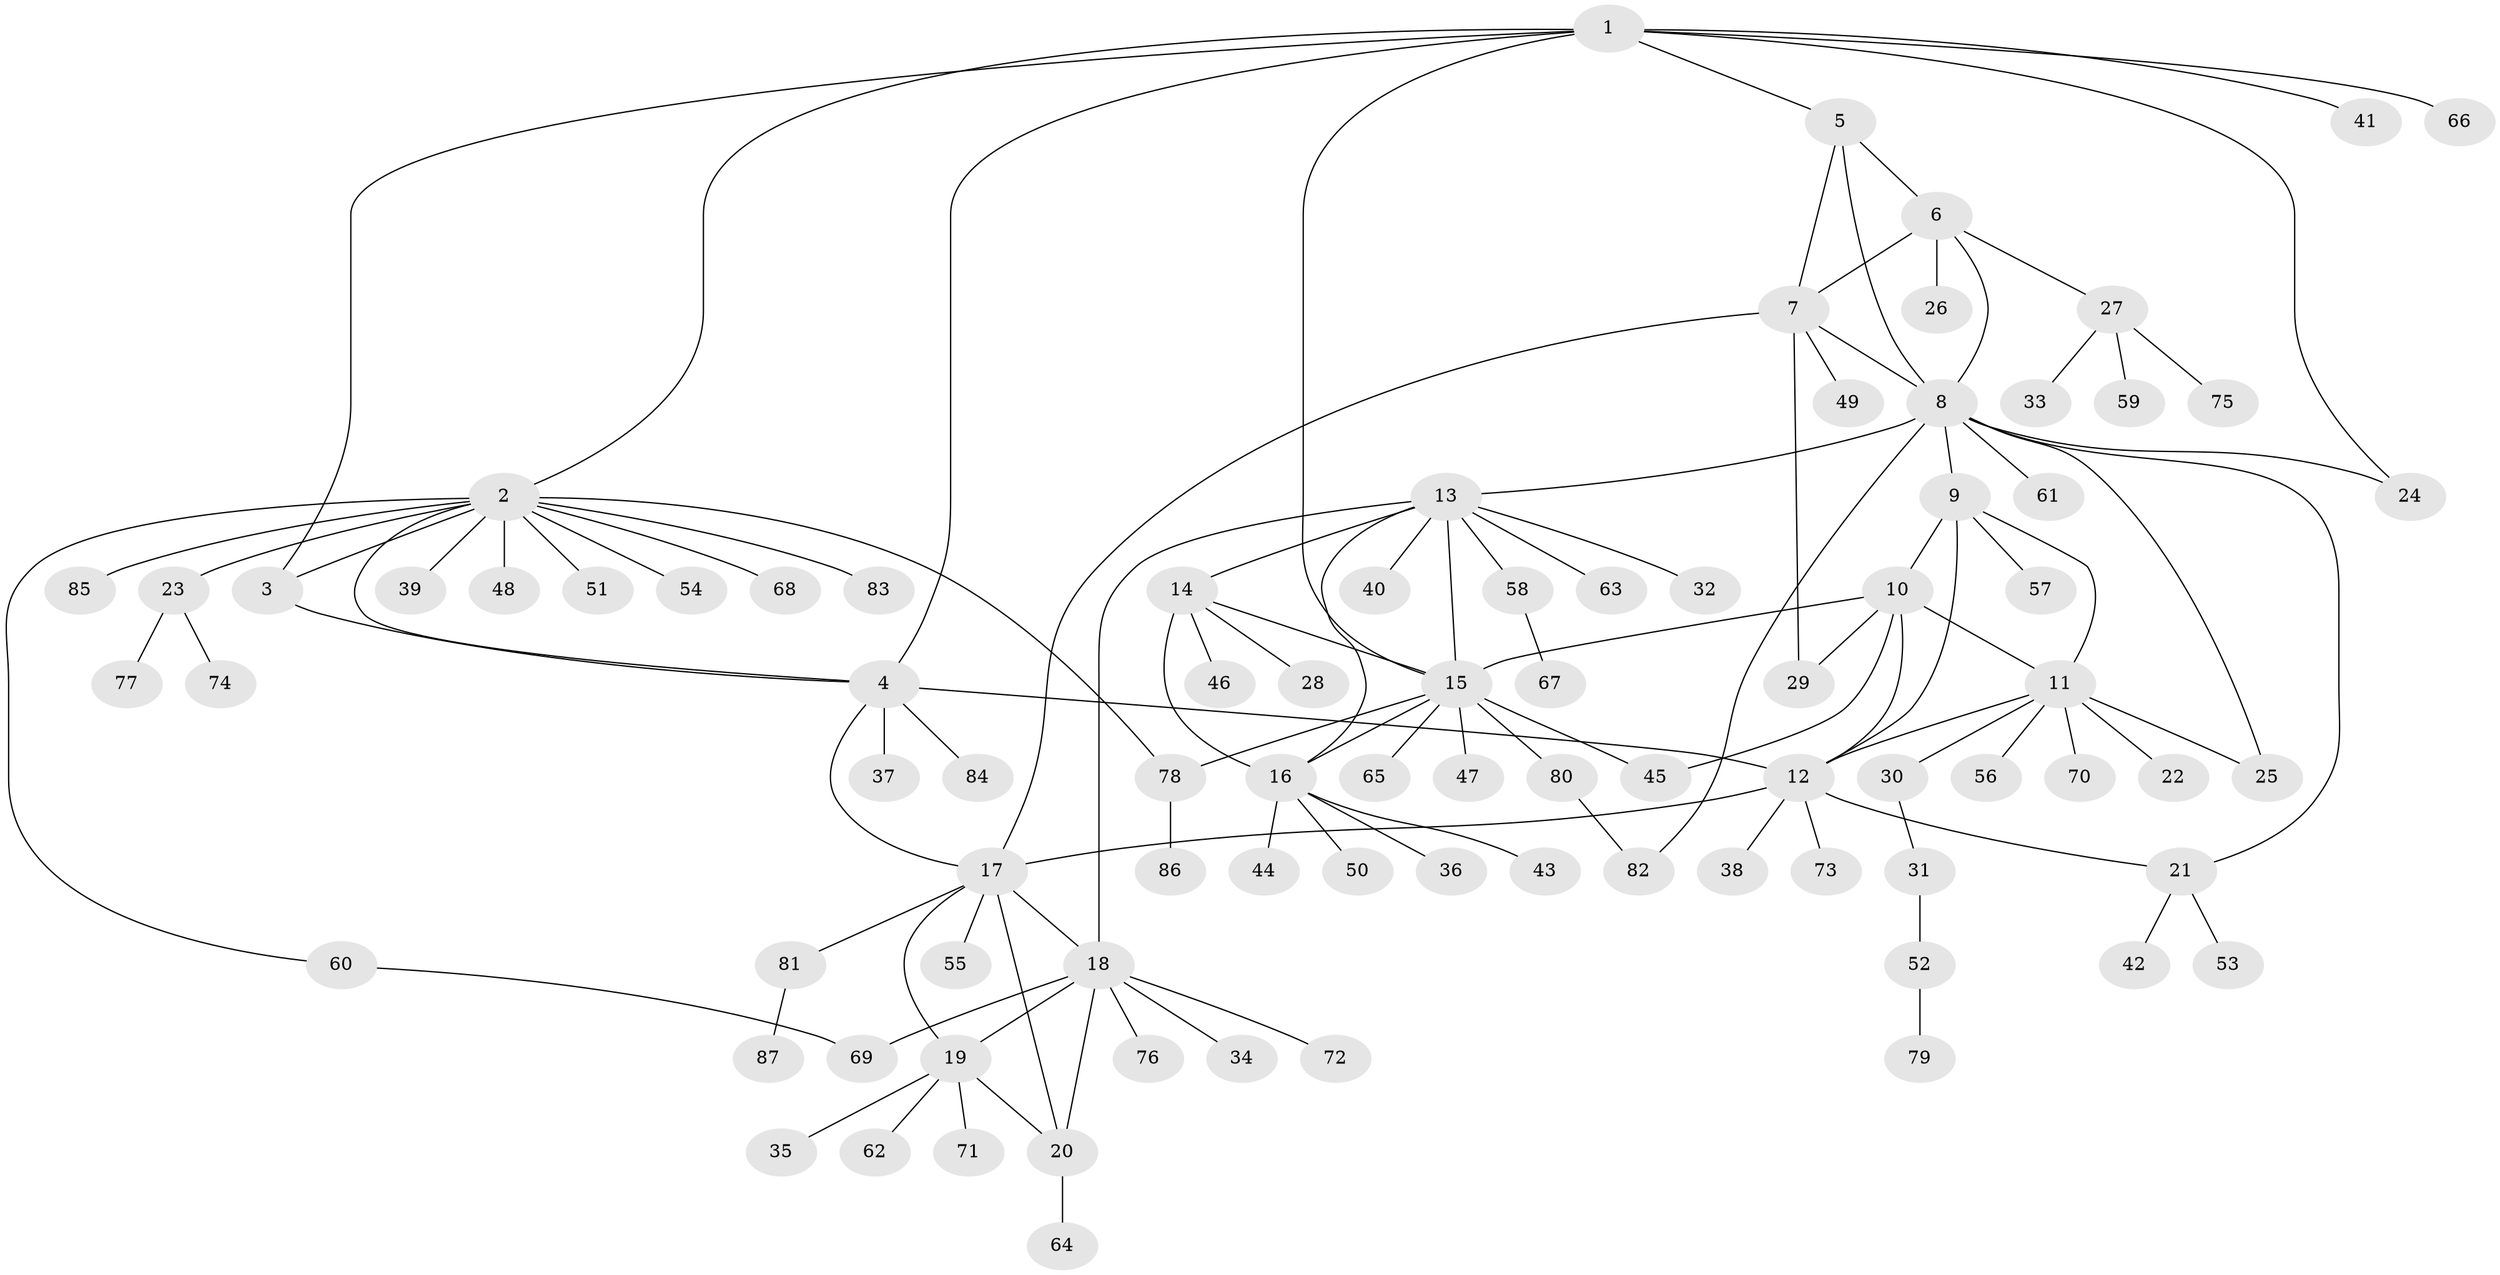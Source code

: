 // Generated by graph-tools (version 1.1) at 2025/11/02/27/25 16:11:35]
// undirected, 87 vertices, 115 edges
graph export_dot {
graph [start="1"]
  node [color=gray90,style=filled];
  1;
  2;
  3;
  4;
  5;
  6;
  7;
  8;
  9;
  10;
  11;
  12;
  13;
  14;
  15;
  16;
  17;
  18;
  19;
  20;
  21;
  22;
  23;
  24;
  25;
  26;
  27;
  28;
  29;
  30;
  31;
  32;
  33;
  34;
  35;
  36;
  37;
  38;
  39;
  40;
  41;
  42;
  43;
  44;
  45;
  46;
  47;
  48;
  49;
  50;
  51;
  52;
  53;
  54;
  55;
  56;
  57;
  58;
  59;
  60;
  61;
  62;
  63;
  64;
  65;
  66;
  67;
  68;
  69;
  70;
  71;
  72;
  73;
  74;
  75;
  76;
  77;
  78;
  79;
  80;
  81;
  82;
  83;
  84;
  85;
  86;
  87;
  1 -- 2;
  1 -- 3;
  1 -- 4;
  1 -- 5;
  1 -- 15;
  1 -- 24;
  1 -- 41;
  1 -- 66;
  2 -- 3;
  2 -- 4;
  2 -- 23;
  2 -- 39;
  2 -- 48;
  2 -- 51;
  2 -- 54;
  2 -- 60;
  2 -- 68;
  2 -- 78;
  2 -- 83;
  2 -- 85;
  3 -- 4;
  4 -- 12;
  4 -- 17;
  4 -- 37;
  4 -- 84;
  5 -- 6;
  5 -- 7;
  5 -- 8;
  6 -- 7;
  6 -- 8;
  6 -- 26;
  6 -- 27;
  7 -- 8;
  7 -- 17;
  7 -- 29;
  7 -- 49;
  8 -- 9;
  8 -- 13;
  8 -- 21;
  8 -- 24;
  8 -- 25;
  8 -- 61;
  8 -- 82;
  9 -- 10;
  9 -- 11;
  9 -- 12;
  9 -- 57;
  10 -- 11;
  10 -- 12;
  10 -- 15;
  10 -- 29;
  10 -- 45;
  11 -- 12;
  11 -- 22;
  11 -- 25;
  11 -- 30;
  11 -- 56;
  11 -- 70;
  12 -- 17;
  12 -- 21;
  12 -- 38;
  12 -- 73;
  13 -- 14;
  13 -- 15;
  13 -- 16;
  13 -- 18;
  13 -- 32;
  13 -- 40;
  13 -- 58;
  13 -- 63;
  14 -- 15;
  14 -- 16;
  14 -- 28;
  14 -- 46;
  15 -- 16;
  15 -- 45;
  15 -- 47;
  15 -- 65;
  15 -- 78;
  15 -- 80;
  16 -- 36;
  16 -- 43;
  16 -- 44;
  16 -- 50;
  17 -- 18;
  17 -- 19;
  17 -- 20;
  17 -- 55;
  17 -- 81;
  18 -- 19;
  18 -- 20;
  18 -- 34;
  18 -- 69;
  18 -- 72;
  18 -- 76;
  19 -- 20;
  19 -- 35;
  19 -- 62;
  19 -- 71;
  20 -- 64;
  21 -- 42;
  21 -- 53;
  23 -- 74;
  23 -- 77;
  27 -- 33;
  27 -- 59;
  27 -- 75;
  30 -- 31;
  31 -- 52;
  52 -- 79;
  58 -- 67;
  60 -- 69;
  78 -- 86;
  80 -- 82;
  81 -- 87;
}
